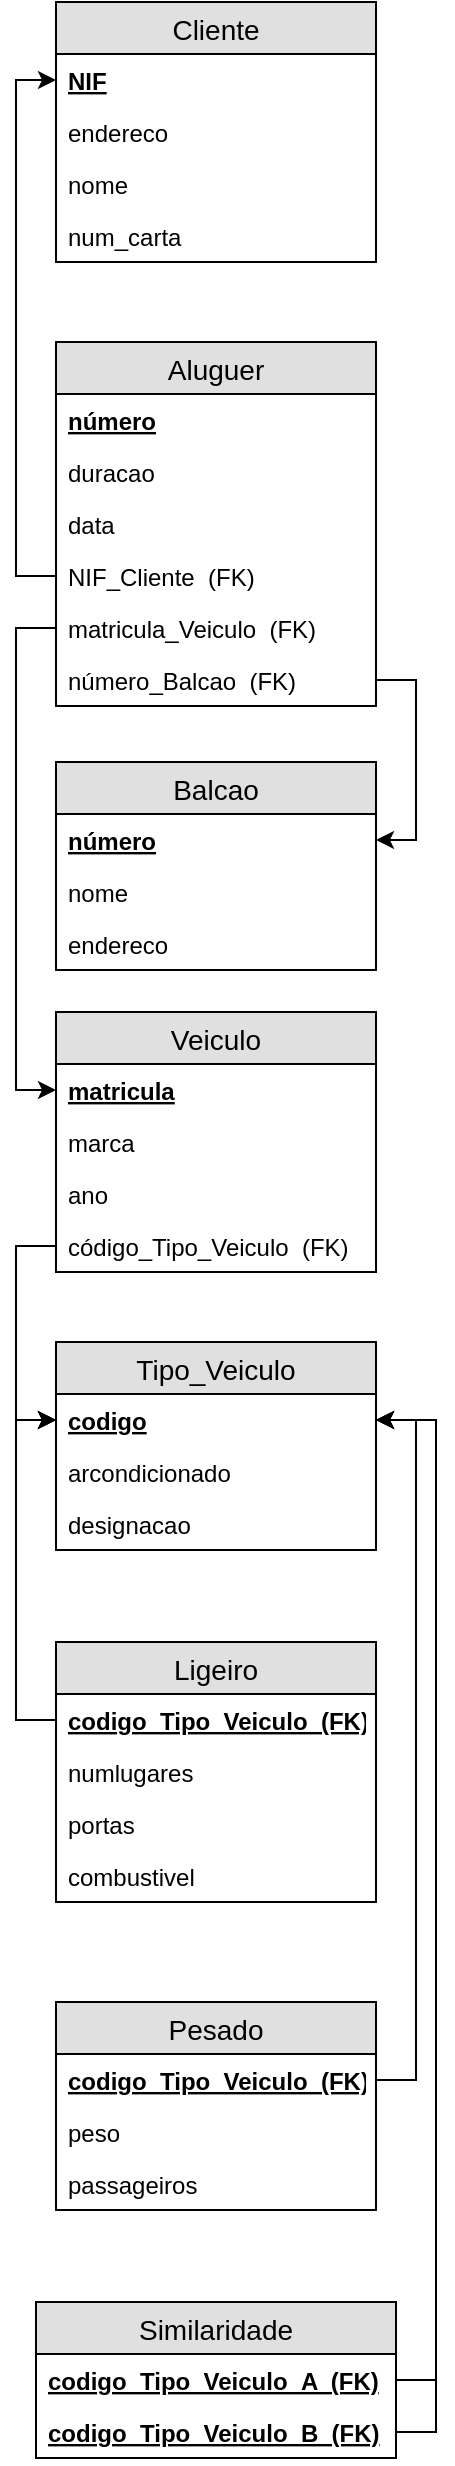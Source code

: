 <mxfile version="12.8.8"><diagram id="C5RBs43oDa-KdzZeNtuy" name="Page-1"><mxGraphModel dx="1082" dy="649" grid="1" gridSize="10" guides="1" tooltips="1" connect="1" arrows="1" fold="1" page="1" pageScale="1" pageWidth="827" pageHeight="1169" math="0" shadow="0"><root><mxCell id="WIyWlLk6GJQsqaUBKTNV-0"/><mxCell id="WIyWlLk6GJQsqaUBKTNV-1" parent="WIyWlLk6GJQsqaUBKTNV-0"/><mxCell id="JDtGUfaOOIDUV0zEFhHc-5" value="Cliente" style="swimlane;fontStyle=0;childLayout=stackLayout;horizontal=1;startSize=26;fillColor=#e0e0e0;horizontalStack=0;resizeParent=1;resizeParentMax=0;resizeLast=0;collapsible=1;marginBottom=0;swimlaneFillColor=#ffffff;align=center;fontSize=14;" parent="WIyWlLk6GJQsqaUBKTNV-1" vertex="1"><mxGeometry x="90" y="80" width="160" height="130" as="geometry"/></mxCell><mxCell id="JDtGUfaOOIDUV0zEFhHc-6" value="NIF" style="text;strokeColor=none;fillColor=none;spacingLeft=4;spacingRight=4;overflow=hidden;rotatable=0;points=[[0,0.5],[1,0.5]];portConstraint=eastwest;fontSize=12;fontStyle=5" parent="JDtGUfaOOIDUV0zEFhHc-5" vertex="1"><mxGeometry y="26" width="160" height="26" as="geometry"/></mxCell><mxCell id="JDtGUfaOOIDUV0zEFhHc-7" value="endereco" style="text;strokeColor=none;fillColor=none;spacingLeft=4;spacingRight=4;overflow=hidden;rotatable=0;points=[[0,0.5],[1,0.5]];portConstraint=eastwest;fontSize=12;" parent="JDtGUfaOOIDUV0zEFhHc-5" vertex="1"><mxGeometry y="52" width="160" height="26" as="geometry"/></mxCell><mxCell id="JDtGUfaOOIDUV0zEFhHc-8" value="nome&#xa;" style="text;strokeColor=none;fillColor=none;spacingLeft=4;spacingRight=4;overflow=hidden;rotatable=0;points=[[0,0.5],[1,0.5]];portConstraint=eastwest;fontSize=12;" parent="JDtGUfaOOIDUV0zEFhHc-5" vertex="1"><mxGeometry y="78" width="160" height="26" as="geometry"/></mxCell><mxCell id="JDtGUfaOOIDUV0zEFhHc-14" value="num_carta" style="text;strokeColor=none;fillColor=none;spacingLeft=4;spacingRight=4;overflow=hidden;rotatable=0;points=[[0,0.5],[1,0.5]];portConstraint=eastwest;fontSize=12;" parent="JDtGUfaOOIDUV0zEFhHc-5" vertex="1"><mxGeometry y="104" width="160" height="26" as="geometry"/></mxCell><mxCell id="JDtGUfaOOIDUV0zEFhHc-17" value="Aluguer" style="swimlane;fontStyle=0;childLayout=stackLayout;horizontal=1;startSize=26;fillColor=#e0e0e0;horizontalStack=0;resizeParent=1;resizeParentMax=0;resizeLast=0;collapsible=1;marginBottom=0;swimlaneFillColor=#ffffff;align=center;fontSize=14;" parent="WIyWlLk6GJQsqaUBKTNV-1" vertex="1"><mxGeometry x="90" y="250" width="160" height="182" as="geometry"/></mxCell><mxCell id="JDtGUfaOOIDUV0zEFhHc-18" value="número" style="text;strokeColor=none;fillColor=none;spacingLeft=4;spacingRight=4;overflow=hidden;rotatable=0;points=[[0,0.5],[1,0.5]];portConstraint=eastwest;fontSize=12;fontStyle=5" parent="JDtGUfaOOIDUV0zEFhHc-17" vertex="1"><mxGeometry y="26" width="160" height="26" as="geometry"/></mxCell><mxCell id="JDtGUfaOOIDUV0zEFhHc-19" value="duracao" style="text;strokeColor=none;fillColor=none;spacingLeft=4;spacingRight=4;overflow=hidden;rotatable=0;points=[[0,0.5],[1,0.5]];portConstraint=eastwest;fontSize=12;" parent="JDtGUfaOOIDUV0zEFhHc-17" vertex="1"><mxGeometry y="52" width="160" height="26" as="geometry"/></mxCell><mxCell id="JDtGUfaOOIDUV0zEFhHc-20" value="data&#xa;" style="text;strokeColor=none;fillColor=none;spacingLeft=4;spacingRight=4;overflow=hidden;rotatable=0;points=[[0,0.5],[1,0.5]];portConstraint=eastwest;fontSize=12;" parent="JDtGUfaOOIDUV0zEFhHc-17" vertex="1"><mxGeometry y="78" width="160" height="26" as="geometry"/></mxCell><mxCell id="JDtGUfaOOIDUV0zEFhHc-21" value="NIF_Cliente  (FK)" style="text;strokeColor=none;fillColor=none;spacingLeft=4;spacingRight=4;overflow=hidden;rotatable=0;points=[[0,0.5],[1,0.5]];portConstraint=eastwest;fontSize=12;" parent="JDtGUfaOOIDUV0zEFhHc-17" vertex="1"><mxGeometry y="104" width="160" height="26" as="geometry"/></mxCell><mxCell id="JDtGUfaOOIDUV0zEFhHc-22" value="matricula_Veiculo  (FK)" style="text;strokeColor=none;fillColor=none;spacingLeft=4;spacingRight=4;overflow=hidden;rotatable=0;points=[[0,0.5],[1,0.5]];portConstraint=eastwest;fontSize=12;" parent="JDtGUfaOOIDUV0zEFhHc-17" vertex="1"><mxGeometry y="130" width="160" height="26" as="geometry"/></mxCell><mxCell id="JDtGUfaOOIDUV0zEFhHc-23" value="número_Balcao  (FK)" style="text;strokeColor=none;fillColor=none;spacingLeft=4;spacingRight=4;overflow=hidden;rotatable=0;points=[[0,0.5],[1,0.5]];portConstraint=eastwest;fontSize=12;" parent="JDtGUfaOOIDUV0zEFhHc-17" vertex="1"><mxGeometry y="156" width="160" height="26" as="geometry"/></mxCell><mxCell id="JDtGUfaOOIDUV0zEFhHc-24" value="Balcao" style="swimlane;fontStyle=0;childLayout=stackLayout;horizontal=1;startSize=26;fillColor=#e0e0e0;horizontalStack=0;resizeParent=1;resizeParentMax=0;resizeLast=0;collapsible=1;marginBottom=0;swimlaneFillColor=#ffffff;align=center;fontSize=14;" parent="WIyWlLk6GJQsqaUBKTNV-1" vertex="1"><mxGeometry x="90" y="460" width="160" height="104" as="geometry"/></mxCell><mxCell id="JDtGUfaOOIDUV0zEFhHc-25" value="número" style="text;strokeColor=none;fillColor=none;spacingLeft=4;spacingRight=4;overflow=hidden;rotatable=0;points=[[0,0.5],[1,0.5]];portConstraint=eastwest;fontSize=12;fontStyle=5" parent="JDtGUfaOOIDUV0zEFhHc-24" vertex="1"><mxGeometry y="26" width="160" height="26" as="geometry"/></mxCell><mxCell id="JDtGUfaOOIDUV0zEFhHc-26" value="nome" style="text;strokeColor=none;fillColor=none;spacingLeft=4;spacingRight=4;overflow=hidden;rotatable=0;points=[[0,0.5],[1,0.5]];portConstraint=eastwest;fontSize=12;" parent="JDtGUfaOOIDUV0zEFhHc-24" vertex="1"><mxGeometry y="52" width="160" height="26" as="geometry"/></mxCell><mxCell id="JDtGUfaOOIDUV0zEFhHc-27" value="endereco" style="text;strokeColor=none;fillColor=none;spacingLeft=4;spacingRight=4;overflow=hidden;rotatable=0;points=[[0,0.5],[1,0.5]];portConstraint=eastwest;fontSize=12;" parent="JDtGUfaOOIDUV0zEFhHc-24" vertex="1"><mxGeometry y="78" width="160" height="26" as="geometry"/></mxCell><mxCell id="JDtGUfaOOIDUV0zEFhHc-28" value="Veiculo" style="swimlane;fontStyle=0;childLayout=stackLayout;horizontal=1;startSize=26;fillColor=#e0e0e0;horizontalStack=0;resizeParent=1;resizeParentMax=0;resizeLast=0;collapsible=1;marginBottom=0;swimlaneFillColor=#ffffff;align=center;fontSize=14;" parent="WIyWlLk6GJQsqaUBKTNV-1" vertex="1"><mxGeometry x="90" y="585" width="160" height="130" as="geometry"/></mxCell><mxCell id="JDtGUfaOOIDUV0zEFhHc-29" value="matricula" style="text;strokeColor=none;fillColor=none;spacingLeft=4;spacingRight=4;overflow=hidden;rotatable=0;points=[[0,0.5],[1,0.5]];portConstraint=eastwest;fontSize=12;fontStyle=5" parent="JDtGUfaOOIDUV0zEFhHc-28" vertex="1"><mxGeometry y="26" width="160" height="26" as="geometry"/></mxCell><mxCell id="JDtGUfaOOIDUV0zEFhHc-30" value="marca" style="text;strokeColor=none;fillColor=none;spacingLeft=4;spacingRight=4;overflow=hidden;rotatable=0;points=[[0,0.5],[1,0.5]];portConstraint=eastwest;fontSize=12;" parent="JDtGUfaOOIDUV0zEFhHc-28" vertex="1"><mxGeometry y="52" width="160" height="26" as="geometry"/></mxCell><mxCell id="JDtGUfaOOIDUV0zEFhHc-31" value="ano" style="text;strokeColor=none;fillColor=none;spacingLeft=4;spacingRight=4;overflow=hidden;rotatable=0;points=[[0,0.5],[1,0.5]];portConstraint=eastwest;fontSize=12;" parent="JDtGUfaOOIDUV0zEFhHc-28" vertex="1"><mxGeometry y="78" width="160" height="26" as="geometry"/></mxCell><mxCell id="JDtGUfaOOIDUV0zEFhHc-32" value="código_Tipo_Veiculo  (FK)" style="text;strokeColor=none;fillColor=none;spacingLeft=4;spacingRight=4;overflow=hidden;rotatable=0;points=[[0,0.5],[1,0.5]];portConstraint=eastwest;fontSize=12;" parent="JDtGUfaOOIDUV0zEFhHc-28" vertex="1"><mxGeometry y="104" width="160" height="26" as="geometry"/></mxCell><mxCell id="JDtGUfaOOIDUV0zEFhHc-33" value="Tipo_Veiculo" style="swimlane;fontStyle=0;childLayout=stackLayout;horizontal=1;startSize=26;fillColor=#e0e0e0;horizontalStack=0;resizeParent=1;resizeParentMax=0;resizeLast=0;collapsible=1;marginBottom=0;swimlaneFillColor=#ffffff;align=center;fontSize=14;" parent="WIyWlLk6GJQsqaUBKTNV-1" vertex="1"><mxGeometry x="90" y="750" width="160" height="104" as="geometry"/></mxCell><mxCell id="JDtGUfaOOIDUV0zEFhHc-34" value="codigo" style="text;strokeColor=none;fillColor=none;spacingLeft=4;spacingRight=4;overflow=hidden;rotatable=0;points=[[0,0.5],[1,0.5]];portConstraint=eastwest;fontSize=12;fontStyle=5" parent="JDtGUfaOOIDUV0zEFhHc-33" vertex="1"><mxGeometry y="26" width="160" height="26" as="geometry"/></mxCell><mxCell id="JDtGUfaOOIDUV0zEFhHc-35" value="arcondicionado" style="text;strokeColor=none;fillColor=none;spacingLeft=4;spacingRight=4;overflow=hidden;rotatable=0;points=[[0,0.5],[1,0.5]];portConstraint=eastwest;fontSize=12;" parent="JDtGUfaOOIDUV0zEFhHc-33" vertex="1"><mxGeometry y="52" width="160" height="26" as="geometry"/></mxCell><mxCell id="JDtGUfaOOIDUV0zEFhHc-36" value="designacao" style="text;strokeColor=none;fillColor=none;spacingLeft=4;spacingRight=4;overflow=hidden;rotatable=0;points=[[0,0.5],[1,0.5]];portConstraint=eastwest;fontSize=12;" parent="JDtGUfaOOIDUV0zEFhHc-33" vertex="1"><mxGeometry y="78" width="160" height="26" as="geometry"/></mxCell><mxCell id="JDtGUfaOOIDUV0zEFhHc-41" value="Ligeiro" style="swimlane;fontStyle=0;childLayout=stackLayout;horizontal=1;startSize=26;fillColor=#e0e0e0;horizontalStack=0;resizeParent=1;resizeParentMax=0;resizeLast=0;collapsible=1;marginBottom=0;swimlaneFillColor=#ffffff;align=center;fontSize=14;" parent="WIyWlLk6GJQsqaUBKTNV-1" vertex="1"><mxGeometry x="90" y="900" width="160" height="130" as="geometry"/></mxCell><mxCell id="JDtGUfaOOIDUV0zEFhHc-42" value="codigo_Tipo_Veiculo  (FK)" style="text;strokeColor=none;fillColor=none;spacingLeft=4;spacingRight=4;overflow=hidden;rotatable=0;points=[[0,0.5],[1,0.5]];portConstraint=eastwest;fontSize=12;fontStyle=5" parent="JDtGUfaOOIDUV0zEFhHc-41" vertex="1"><mxGeometry y="26" width="160" height="26" as="geometry"/></mxCell><mxCell id="JDtGUfaOOIDUV0zEFhHc-43" value="numlugares&#xa;" style="text;strokeColor=none;fillColor=none;spacingLeft=4;spacingRight=4;overflow=hidden;rotatable=0;points=[[0,0.5],[1,0.5]];portConstraint=eastwest;fontSize=12;" parent="JDtGUfaOOIDUV0zEFhHc-41" vertex="1"><mxGeometry y="52" width="160" height="26" as="geometry"/></mxCell><mxCell id="JDtGUfaOOIDUV0zEFhHc-44" value="portas" style="text;strokeColor=none;fillColor=none;spacingLeft=4;spacingRight=4;overflow=hidden;rotatable=0;points=[[0,0.5],[1,0.5]];portConstraint=eastwest;fontSize=12;" parent="JDtGUfaOOIDUV0zEFhHc-41" vertex="1"><mxGeometry y="78" width="160" height="26" as="geometry"/></mxCell><mxCell id="JDtGUfaOOIDUV0zEFhHc-45" value="combustivel" style="text;strokeColor=none;fillColor=none;spacingLeft=4;spacingRight=4;overflow=hidden;rotatable=0;points=[[0,0.5],[1,0.5]];portConstraint=eastwest;fontSize=12;" parent="JDtGUfaOOIDUV0zEFhHc-41" vertex="1"><mxGeometry y="104" width="160" height="26" as="geometry"/></mxCell><mxCell id="JDtGUfaOOIDUV0zEFhHc-46" value="Pesado" style="swimlane;fontStyle=0;childLayout=stackLayout;horizontal=1;startSize=26;fillColor=#e0e0e0;horizontalStack=0;resizeParent=1;resizeParentMax=0;resizeLast=0;collapsible=1;marginBottom=0;swimlaneFillColor=#ffffff;align=center;fontSize=14;" parent="WIyWlLk6GJQsqaUBKTNV-1" vertex="1"><mxGeometry x="90" y="1080" width="160" height="104" as="geometry"/></mxCell><mxCell id="JDtGUfaOOIDUV0zEFhHc-47" value="codigo_Tipo_Veiculo  (FK)" style="text;strokeColor=none;fillColor=none;spacingLeft=4;spacingRight=4;overflow=hidden;rotatable=0;points=[[0,0.5],[1,0.5]];portConstraint=eastwest;fontSize=12;fontStyle=5" parent="JDtGUfaOOIDUV0zEFhHc-46" vertex="1"><mxGeometry y="26" width="160" height="26" as="geometry"/></mxCell><mxCell id="JDtGUfaOOIDUV0zEFhHc-48" value="peso" style="text;strokeColor=none;fillColor=none;spacingLeft=4;spacingRight=4;overflow=hidden;rotatable=0;points=[[0,0.5],[1,0.5]];portConstraint=eastwest;fontSize=12;" parent="JDtGUfaOOIDUV0zEFhHc-46" vertex="1"><mxGeometry y="52" width="160" height="26" as="geometry"/></mxCell><mxCell id="JDtGUfaOOIDUV0zEFhHc-49" value="passageiros" style="text;strokeColor=none;fillColor=none;spacingLeft=4;spacingRight=4;overflow=hidden;rotatable=0;points=[[0,0.5],[1,0.5]];portConstraint=eastwest;fontSize=12;" parent="JDtGUfaOOIDUV0zEFhHc-46" vertex="1"><mxGeometry y="78" width="160" height="26" as="geometry"/></mxCell><mxCell id="JDtGUfaOOIDUV0zEFhHc-37" value="Similaridade" style="swimlane;fontStyle=0;childLayout=stackLayout;horizontal=1;startSize=26;fillColor=#e0e0e0;horizontalStack=0;resizeParent=1;resizeParentMax=0;resizeLast=0;collapsible=1;marginBottom=0;swimlaneFillColor=#ffffff;align=center;fontSize=14;" parent="WIyWlLk6GJQsqaUBKTNV-1" vertex="1"><mxGeometry x="80" y="1230" width="180" height="78" as="geometry"/></mxCell><mxCell id="JDtGUfaOOIDUV0zEFhHc-38" value="codigo_Tipo_Veiculo_A  (FK)" style="text;strokeColor=none;fillColor=none;spacingLeft=4;spacingRight=4;overflow=hidden;rotatable=0;points=[[0,0.5],[1,0.5]];portConstraint=eastwest;fontSize=12;fontStyle=5" parent="JDtGUfaOOIDUV0zEFhHc-37" vertex="1"><mxGeometry y="26" width="180" height="26" as="geometry"/></mxCell><mxCell id="JDtGUfaOOIDUV0zEFhHc-39" value="codigo_Tipo_Veiculo_B  (FK)" style="text;strokeColor=none;fillColor=none;spacingLeft=4;spacingRight=4;overflow=hidden;rotatable=0;points=[[0,0.5],[1,0.5]];portConstraint=eastwest;fontSize=12;fontStyle=5" parent="JDtGUfaOOIDUV0zEFhHc-37" vertex="1"><mxGeometry y="52" width="180" height="26" as="geometry"/></mxCell><mxCell id="lTDgmOUBjPtrCFGQL6Ko-11" style="edgeStyle=orthogonalEdgeStyle;rounded=0;orthogonalLoop=1;jettySize=auto;html=1;exitX=0;exitY=0.5;exitDx=0;exitDy=0;entryX=0;entryY=0.5;entryDx=0;entryDy=0;" edge="1" parent="WIyWlLk6GJQsqaUBKTNV-1" source="JDtGUfaOOIDUV0zEFhHc-21" target="JDtGUfaOOIDUV0zEFhHc-6"><mxGeometry relative="1" as="geometry"/></mxCell><mxCell id="lTDgmOUBjPtrCFGQL6Ko-12" style="edgeStyle=orthogonalEdgeStyle;rounded=0;orthogonalLoop=1;jettySize=auto;html=1;entryX=0;entryY=0.5;entryDx=0;entryDy=0;" edge="1" parent="WIyWlLk6GJQsqaUBKTNV-1" source="JDtGUfaOOIDUV0zEFhHc-22" target="JDtGUfaOOIDUV0zEFhHc-29"><mxGeometry relative="1" as="geometry"/></mxCell><mxCell id="lTDgmOUBjPtrCFGQL6Ko-13" style="edgeStyle=orthogonalEdgeStyle;rounded=0;orthogonalLoop=1;jettySize=auto;html=1;exitX=1;exitY=0.5;exitDx=0;exitDy=0;entryX=1;entryY=0.5;entryDx=0;entryDy=0;" edge="1" parent="WIyWlLk6GJQsqaUBKTNV-1" source="JDtGUfaOOIDUV0zEFhHc-23" target="JDtGUfaOOIDUV0zEFhHc-25"><mxGeometry relative="1" as="geometry"/></mxCell><mxCell id="lTDgmOUBjPtrCFGQL6Ko-14" style="edgeStyle=orthogonalEdgeStyle;rounded=0;orthogonalLoop=1;jettySize=auto;html=1;entryX=0;entryY=0.5;entryDx=0;entryDy=0;" edge="1" parent="WIyWlLk6GJQsqaUBKTNV-1" source="JDtGUfaOOIDUV0zEFhHc-42" target="JDtGUfaOOIDUV0zEFhHc-34"><mxGeometry relative="1" as="geometry"/></mxCell><mxCell id="lTDgmOUBjPtrCFGQL6Ko-17" style="edgeStyle=orthogonalEdgeStyle;rounded=0;orthogonalLoop=1;jettySize=auto;html=1;exitX=1;exitY=0.5;exitDx=0;exitDy=0;entryX=1;entryY=0.5;entryDx=0;entryDy=0;" edge="1" parent="WIyWlLk6GJQsqaUBKTNV-1" source="JDtGUfaOOIDUV0zEFhHc-38" target="JDtGUfaOOIDUV0zEFhHc-34"><mxGeometry relative="1" as="geometry"/></mxCell><mxCell id="lTDgmOUBjPtrCFGQL6Ko-19" style="edgeStyle=orthogonalEdgeStyle;rounded=0;orthogonalLoop=1;jettySize=auto;html=1;exitX=1;exitY=0.5;exitDx=0;exitDy=0;entryX=1;entryY=0.5;entryDx=0;entryDy=0;" edge="1" parent="WIyWlLk6GJQsqaUBKTNV-1" source="JDtGUfaOOIDUV0zEFhHc-39" target="JDtGUfaOOIDUV0zEFhHc-34"><mxGeometry relative="1" as="geometry"/></mxCell><mxCell id="lTDgmOUBjPtrCFGQL6Ko-20" style="edgeStyle=orthogonalEdgeStyle;rounded=0;orthogonalLoop=1;jettySize=auto;html=1;exitX=1;exitY=0.5;exitDx=0;exitDy=0;entryX=1;entryY=0.5;entryDx=0;entryDy=0;" edge="1" parent="WIyWlLk6GJQsqaUBKTNV-1" source="JDtGUfaOOIDUV0zEFhHc-47" target="JDtGUfaOOIDUV0zEFhHc-34"><mxGeometry relative="1" as="geometry"/></mxCell><mxCell id="lTDgmOUBjPtrCFGQL6Ko-21" style="edgeStyle=orthogonalEdgeStyle;rounded=0;orthogonalLoop=1;jettySize=auto;html=1;entryX=0;entryY=0.5;entryDx=0;entryDy=0;" edge="1" parent="WIyWlLk6GJQsqaUBKTNV-1" source="JDtGUfaOOIDUV0zEFhHc-42" target="JDtGUfaOOIDUV0zEFhHc-34"><mxGeometry relative="1" as="geometry"/></mxCell><mxCell id="lTDgmOUBjPtrCFGQL6Ko-22" style="edgeStyle=orthogonalEdgeStyle;rounded=0;orthogonalLoop=1;jettySize=auto;html=1;entryX=0;entryY=0.5;entryDx=0;entryDy=0;" edge="1" parent="WIyWlLk6GJQsqaUBKTNV-1" source="JDtGUfaOOIDUV0zEFhHc-32" target="JDtGUfaOOIDUV0zEFhHc-34"><mxGeometry relative="1" as="geometry"/></mxCell></root></mxGraphModel></diagram></mxfile>